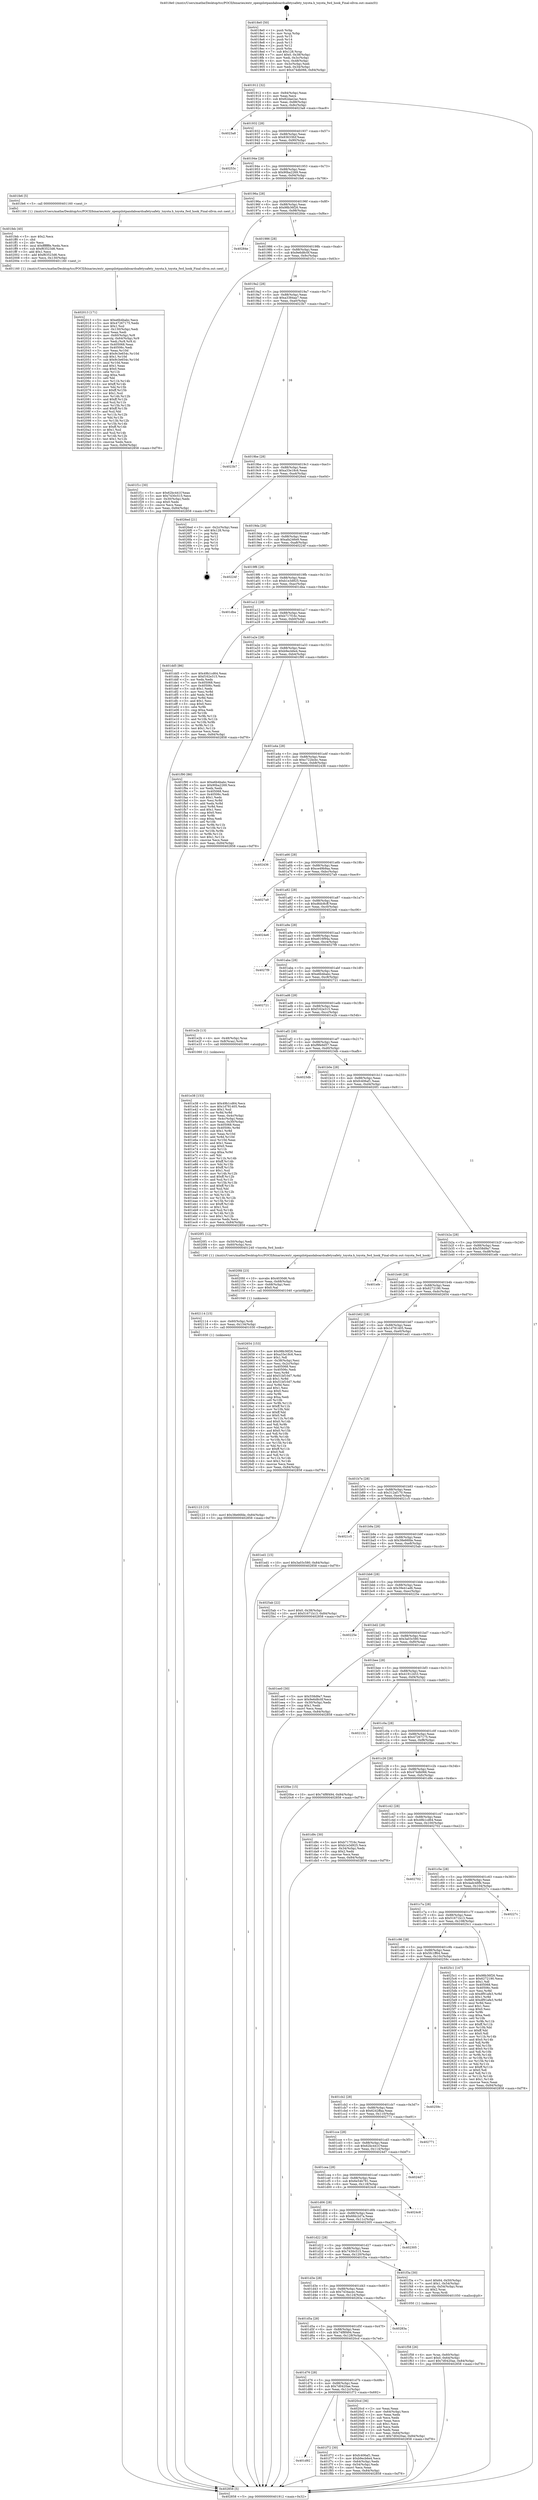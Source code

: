 digraph "0x4018e0" {
  label = "0x4018e0 (/mnt/c/Users/mathe/Desktop/tcc/POCII/binaries/extr_openpilotpandaboardsafetysafety_toyota.h_toyota_fwd_hook_Final-ollvm.out::main(0))"
  labelloc = "t"
  node[shape=record]

  Entry [label="",width=0.3,height=0.3,shape=circle,fillcolor=black,style=filled]
  "0x401912" [label="{
     0x401912 [32]\l
     | [instrs]\l
     &nbsp;&nbsp;0x401912 \<+6\>: mov -0x84(%rbp),%eax\l
     &nbsp;&nbsp;0x401918 \<+2\>: mov %eax,%ecx\l
     &nbsp;&nbsp;0x40191a \<+6\>: sub $0x82dae2ac,%ecx\l
     &nbsp;&nbsp;0x401920 \<+6\>: mov %eax,-0x88(%rbp)\l
     &nbsp;&nbsp;0x401926 \<+6\>: mov %ecx,-0x8c(%rbp)\l
     &nbsp;&nbsp;0x40192c \<+6\>: je 00000000004023a8 \<main+0xac8\>\l
  }"]
  "0x4023a8" [label="{
     0x4023a8\l
  }", style=dashed]
  "0x401932" [label="{
     0x401932 [28]\l
     | [instrs]\l
     &nbsp;&nbsp;0x401932 \<+5\>: jmp 0000000000401937 \<main+0x57\>\l
     &nbsp;&nbsp;0x401937 \<+6\>: mov -0x88(%rbp),%eax\l
     &nbsp;&nbsp;0x40193d \<+5\>: sub $0x83633fcf,%eax\l
     &nbsp;&nbsp;0x401942 \<+6\>: mov %eax,-0x90(%rbp)\l
     &nbsp;&nbsp;0x401948 \<+6\>: je 000000000040253c \<main+0xc5c\>\l
  }"]
  Exit [label="",width=0.3,height=0.3,shape=circle,fillcolor=black,style=filled,peripheries=2]
  "0x40253c" [label="{
     0x40253c\l
  }", style=dashed]
  "0x40194e" [label="{
     0x40194e [28]\l
     | [instrs]\l
     &nbsp;&nbsp;0x40194e \<+5\>: jmp 0000000000401953 \<main+0x73\>\l
     &nbsp;&nbsp;0x401953 \<+6\>: mov -0x88(%rbp),%eax\l
     &nbsp;&nbsp;0x401959 \<+5\>: sub $0x90ba2269,%eax\l
     &nbsp;&nbsp;0x40195e \<+6\>: mov %eax,-0x94(%rbp)\l
     &nbsp;&nbsp;0x401964 \<+6\>: je 0000000000401fe6 \<main+0x706\>\l
  }"]
  "0x402123" [label="{
     0x402123 [15]\l
     | [instrs]\l
     &nbsp;&nbsp;0x402123 \<+10\>: movl $0x38e66fde,-0x84(%rbp)\l
     &nbsp;&nbsp;0x40212d \<+5\>: jmp 0000000000402858 \<main+0xf78\>\l
  }"]
  "0x401fe6" [label="{
     0x401fe6 [5]\l
     | [instrs]\l
     &nbsp;&nbsp;0x401fe6 \<+5\>: call 0000000000401160 \<next_i\>\l
     | [calls]\l
     &nbsp;&nbsp;0x401160 \{1\} (/mnt/c/Users/mathe/Desktop/tcc/POCII/binaries/extr_openpilotpandaboardsafetysafety_toyota.h_toyota_fwd_hook_Final-ollvm.out::next_i)\l
  }"]
  "0x40196a" [label="{
     0x40196a [28]\l
     | [instrs]\l
     &nbsp;&nbsp;0x40196a \<+5\>: jmp 000000000040196f \<main+0x8f\>\l
     &nbsp;&nbsp;0x40196f \<+6\>: mov -0x88(%rbp),%eax\l
     &nbsp;&nbsp;0x401975 \<+5\>: sub $0x98b36f26,%eax\l
     &nbsp;&nbsp;0x40197a \<+6\>: mov %eax,-0x98(%rbp)\l
     &nbsp;&nbsp;0x401980 \<+6\>: je 000000000040284e \<main+0xf6e\>\l
  }"]
  "0x402114" [label="{
     0x402114 [15]\l
     | [instrs]\l
     &nbsp;&nbsp;0x402114 \<+4\>: mov -0x60(%rbp),%rdi\l
     &nbsp;&nbsp;0x402118 \<+6\>: mov %eax,-0x134(%rbp)\l
     &nbsp;&nbsp;0x40211e \<+5\>: call 0000000000401030 \<free@plt\>\l
     | [calls]\l
     &nbsp;&nbsp;0x401030 \{1\} (unknown)\l
  }"]
  "0x40284e" [label="{
     0x40284e\l
  }", style=dashed]
  "0x401986" [label="{
     0x401986 [28]\l
     | [instrs]\l
     &nbsp;&nbsp;0x401986 \<+5\>: jmp 000000000040198b \<main+0xab\>\l
     &nbsp;&nbsp;0x40198b \<+6\>: mov -0x88(%rbp),%eax\l
     &nbsp;&nbsp;0x401991 \<+5\>: sub $0x9e6d8c0f,%eax\l
     &nbsp;&nbsp;0x401996 \<+6\>: mov %eax,-0x9c(%rbp)\l
     &nbsp;&nbsp;0x40199c \<+6\>: je 0000000000401f1c \<main+0x63c\>\l
  }"]
  "0x4020fd" [label="{
     0x4020fd [23]\l
     | [instrs]\l
     &nbsp;&nbsp;0x4020fd \<+10\>: movabs $0x4030d6,%rdi\l
     &nbsp;&nbsp;0x402107 \<+3\>: mov %eax,-0x68(%rbp)\l
     &nbsp;&nbsp;0x40210a \<+3\>: mov -0x68(%rbp),%esi\l
     &nbsp;&nbsp;0x40210d \<+2\>: mov $0x0,%al\l
     &nbsp;&nbsp;0x40210f \<+5\>: call 0000000000401040 \<printf@plt\>\l
     | [calls]\l
     &nbsp;&nbsp;0x401040 \{1\} (unknown)\l
  }"]
  "0x401f1c" [label="{
     0x401f1c [30]\l
     | [instrs]\l
     &nbsp;&nbsp;0x401f1c \<+5\>: mov $0x62bc441f,%eax\l
     &nbsp;&nbsp;0x401f21 \<+5\>: mov $0x7430c515,%ecx\l
     &nbsp;&nbsp;0x401f26 \<+3\>: mov -0x30(%rbp),%edx\l
     &nbsp;&nbsp;0x401f29 \<+3\>: cmp $0x0,%edx\l
     &nbsp;&nbsp;0x401f2c \<+3\>: cmove %ecx,%eax\l
     &nbsp;&nbsp;0x401f2f \<+6\>: mov %eax,-0x84(%rbp)\l
     &nbsp;&nbsp;0x401f35 \<+5\>: jmp 0000000000402858 \<main+0xf78\>\l
  }"]
  "0x4019a2" [label="{
     0x4019a2 [28]\l
     | [instrs]\l
     &nbsp;&nbsp;0x4019a2 \<+5\>: jmp 00000000004019a7 \<main+0xc7\>\l
     &nbsp;&nbsp;0x4019a7 \<+6\>: mov -0x88(%rbp),%eax\l
     &nbsp;&nbsp;0x4019ad \<+5\>: sub $0xa3384aa7,%eax\l
     &nbsp;&nbsp;0x4019b2 \<+6\>: mov %eax,-0xa0(%rbp)\l
     &nbsp;&nbsp;0x4019b8 \<+6\>: je 00000000004023b7 \<main+0xad7\>\l
  }"]
  "0x402013" [label="{
     0x402013 [171]\l
     | [instrs]\l
     &nbsp;&nbsp;0x402013 \<+5\>: mov $0xe6b4babc,%ecx\l
     &nbsp;&nbsp;0x402018 \<+5\>: mov $0x47267175,%edx\l
     &nbsp;&nbsp;0x40201d \<+3\>: mov $0x1,%sil\l
     &nbsp;&nbsp;0x402020 \<+6\>: mov -0x130(%rbp),%edi\l
     &nbsp;&nbsp;0x402026 \<+3\>: imul %eax,%edi\l
     &nbsp;&nbsp;0x402029 \<+4\>: mov -0x60(%rbp),%r8\l
     &nbsp;&nbsp;0x40202d \<+4\>: movslq -0x64(%rbp),%r9\l
     &nbsp;&nbsp;0x402031 \<+4\>: mov %edi,(%r8,%r9,4)\l
     &nbsp;&nbsp;0x402035 \<+7\>: mov 0x405068,%eax\l
     &nbsp;&nbsp;0x40203c \<+7\>: mov 0x40506c,%edi\l
     &nbsp;&nbsp;0x402043 \<+3\>: mov %eax,%r10d\l
     &nbsp;&nbsp;0x402046 \<+7\>: add $0x9c3e654c,%r10d\l
     &nbsp;&nbsp;0x40204d \<+4\>: sub $0x1,%r10d\l
     &nbsp;&nbsp;0x402051 \<+7\>: sub $0x9c3e654c,%r10d\l
     &nbsp;&nbsp;0x402058 \<+4\>: imul %r10d,%eax\l
     &nbsp;&nbsp;0x40205c \<+3\>: and $0x1,%eax\l
     &nbsp;&nbsp;0x40205f \<+3\>: cmp $0x0,%eax\l
     &nbsp;&nbsp;0x402062 \<+4\>: sete %r11b\l
     &nbsp;&nbsp;0x402066 \<+3\>: cmp $0xa,%edi\l
     &nbsp;&nbsp;0x402069 \<+3\>: setl %bl\l
     &nbsp;&nbsp;0x40206c \<+3\>: mov %r11b,%r14b\l
     &nbsp;&nbsp;0x40206f \<+4\>: xor $0xff,%r14b\l
     &nbsp;&nbsp;0x402073 \<+3\>: mov %bl,%r15b\l
     &nbsp;&nbsp;0x402076 \<+4\>: xor $0xff,%r15b\l
     &nbsp;&nbsp;0x40207a \<+4\>: xor $0x1,%sil\l
     &nbsp;&nbsp;0x40207e \<+3\>: mov %r14b,%r12b\l
     &nbsp;&nbsp;0x402081 \<+4\>: and $0xff,%r12b\l
     &nbsp;&nbsp;0x402085 \<+3\>: and %sil,%r11b\l
     &nbsp;&nbsp;0x402088 \<+3\>: mov %r15b,%r13b\l
     &nbsp;&nbsp;0x40208b \<+4\>: and $0xff,%r13b\l
     &nbsp;&nbsp;0x40208f \<+3\>: and %sil,%bl\l
     &nbsp;&nbsp;0x402092 \<+3\>: or %r11b,%r12b\l
     &nbsp;&nbsp;0x402095 \<+3\>: or %bl,%r13b\l
     &nbsp;&nbsp;0x402098 \<+3\>: xor %r13b,%r12b\l
     &nbsp;&nbsp;0x40209b \<+3\>: or %r15b,%r14b\l
     &nbsp;&nbsp;0x40209e \<+4\>: xor $0xff,%r14b\l
     &nbsp;&nbsp;0x4020a2 \<+4\>: or $0x1,%sil\l
     &nbsp;&nbsp;0x4020a6 \<+3\>: and %sil,%r14b\l
     &nbsp;&nbsp;0x4020a9 \<+3\>: or %r14b,%r12b\l
     &nbsp;&nbsp;0x4020ac \<+4\>: test $0x1,%r12b\l
     &nbsp;&nbsp;0x4020b0 \<+3\>: cmovne %edx,%ecx\l
     &nbsp;&nbsp;0x4020b3 \<+6\>: mov %ecx,-0x84(%rbp)\l
     &nbsp;&nbsp;0x4020b9 \<+5\>: jmp 0000000000402858 \<main+0xf78\>\l
  }"]
  "0x4023b7" [label="{
     0x4023b7\l
  }", style=dashed]
  "0x4019be" [label="{
     0x4019be [28]\l
     | [instrs]\l
     &nbsp;&nbsp;0x4019be \<+5\>: jmp 00000000004019c3 \<main+0xe3\>\l
     &nbsp;&nbsp;0x4019c3 \<+6\>: mov -0x88(%rbp),%eax\l
     &nbsp;&nbsp;0x4019c9 \<+5\>: sub $0xa33e18c6,%eax\l
     &nbsp;&nbsp;0x4019ce \<+6\>: mov %eax,-0xa4(%rbp)\l
     &nbsp;&nbsp;0x4019d4 \<+6\>: je 00000000004026ed \<main+0xe0d\>\l
  }"]
  "0x401feb" [label="{
     0x401feb [40]\l
     | [instrs]\l
     &nbsp;&nbsp;0x401feb \<+5\>: mov $0x2,%ecx\l
     &nbsp;&nbsp;0x401ff0 \<+1\>: cltd\l
     &nbsp;&nbsp;0x401ff1 \<+2\>: idiv %ecx\l
     &nbsp;&nbsp;0x401ff3 \<+6\>: imul $0xfffffffe,%edx,%ecx\l
     &nbsp;&nbsp;0x401ff9 \<+6\>: sub $0xf63523d6,%ecx\l
     &nbsp;&nbsp;0x401fff \<+3\>: add $0x1,%ecx\l
     &nbsp;&nbsp;0x402002 \<+6\>: add $0xf63523d6,%ecx\l
     &nbsp;&nbsp;0x402008 \<+6\>: mov %ecx,-0x130(%rbp)\l
     &nbsp;&nbsp;0x40200e \<+5\>: call 0000000000401160 \<next_i\>\l
     | [calls]\l
     &nbsp;&nbsp;0x401160 \{1\} (/mnt/c/Users/mathe/Desktop/tcc/POCII/binaries/extr_openpilotpandaboardsafetysafety_toyota.h_toyota_fwd_hook_Final-ollvm.out::next_i)\l
  }"]
  "0x4026ed" [label="{
     0x4026ed [21]\l
     | [instrs]\l
     &nbsp;&nbsp;0x4026ed \<+3\>: mov -0x2c(%rbp),%eax\l
     &nbsp;&nbsp;0x4026f0 \<+7\>: add $0x128,%rsp\l
     &nbsp;&nbsp;0x4026f7 \<+1\>: pop %rbx\l
     &nbsp;&nbsp;0x4026f8 \<+2\>: pop %r12\l
     &nbsp;&nbsp;0x4026fa \<+2\>: pop %r13\l
     &nbsp;&nbsp;0x4026fc \<+2\>: pop %r14\l
     &nbsp;&nbsp;0x4026fe \<+2\>: pop %r15\l
     &nbsp;&nbsp;0x402700 \<+1\>: pop %rbp\l
     &nbsp;&nbsp;0x402701 \<+1\>: ret\l
  }"]
  "0x4019da" [label="{
     0x4019da [28]\l
     | [instrs]\l
     &nbsp;&nbsp;0x4019da \<+5\>: jmp 00000000004019df \<main+0xff\>\l
     &nbsp;&nbsp;0x4019df \<+6\>: mov -0x88(%rbp),%eax\l
     &nbsp;&nbsp;0x4019e5 \<+5\>: sub $0xafa246e9,%eax\l
     &nbsp;&nbsp;0x4019ea \<+6\>: mov %eax,-0xa8(%rbp)\l
     &nbsp;&nbsp;0x4019f0 \<+6\>: je 000000000040224f \<main+0x96f\>\l
  }"]
  "0x401d92" [label="{
     0x401d92\l
  }", style=dashed]
  "0x40224f" [label="{
     0x40224f\l
  }", style=dashed]
  "0x4019f6" [label="{
     0x4019f6 [28]\l
     | [instrs]\l
     &nbsp;&nbsp;0x4019f6 \<+5\>: jmp 00000000004019fb \<main+0x11b\>\l
     &nbsp;&nbsp;0x4019fb \<+6\>: mov -0x88(%rbp),%eax\l
     &nbsp;&nbsp;0x401a01 \<+5\>: sub $0xb1e3d925,%eax\l
     &nbsp;&nbsp;0x401a06 \<+6\>: mov %eax,-0xac(%rbp)\l
     &nbsp;&nbsp;0x401a0c \<+6\>: je 0000000000401dba \<main+0x4da\>\l
  }"]
  "0x401f72" [label="{
     0x401f72 [30]\l
     | [instrs]\l
     &nbsp;&nbsp;0x401f72 \<+5\>: mov $0xfc406af1,%eax\l
     &nbsp;&nbsp;0x401f77 \<+5\>: mov $0xb9ecb6e4,%ecx\l
     &nbsp;&nbsp;0x401f7c \<+3\>: mov -0x64(%rbp),%edx\l
     &nbsp;&nbsp;0x401f7f \<+3\>: cmp -0x54(%rbp),%edx\l
     &nbsp;&nbsp;0x401f82 \<+3\>: cmovl %ecx,%eax\l
     &nbsp;&nbsp;0x401f85 \<+6\>: mov %eax,-0x84(%rbp)\l
     &nbsp;&nbsp;0x401f8b \<+5\>: jmp 0000000000402858 \<main+0xf78\>\l
  }"]
  "0x401dba" [label="{
     0x401dba\l
  }", style=dashed]
  "0x401a12" [label="{
     0x401a12 [28]\l
     | [instrs]\l
     &nbsp;&nbsp;0x401a12 \<+5\>: jmp 0000000000401a17 \<main+0x137\>\l
     &nbsp;&nbsp;0x401a17 \<+6\>: mov -0x88(%rbp),%eax\l
     &nbsp;&nbsp;0x401a1d \<+5\>: sub $0xb717f16c,%eax\l
     &nbsp;&nbsp;0x401a22 \<+6\>: mov %eax,-0xb0(%rbp)\l
     &nbsp;&nbsp;0x401a28 \<+6\>: je 0000000000401dd5 \<main+0x4f5\>\l
  }"]
  "0x401d76" [label="{
     0x401d76 [28]\l
     | [instrs]\l
     &nbsp;&nbsp;0x401d76 \<+5\>: jmp 0000000000401d7b \<main+0x49b\>\l
     &nbsp;&nbsp;0x401d7b \<+6\>: mov -0x88(%rbp),%eax\l
     &nbsp;&nbsp;0x401d81 \<+5\>: sub $0x7d0420ae,%eax\l
     &nbsp;&nbsp;0x401d86 \<+6\>: mov %eax,-0x12c(%rbp)\l
     &nbsp;&nbsp;0x401d8c \<+6\>: je 0000000000401f72 \<main+0x692\>\l
  }"]
  "0x401dd5" [label="{
     0x401dd5 [86]\l
     | [instrs]\l
     &nbsp;&nbsp;0x401dd5 \<+5\>: mov $0x49b1cd64,%eax\l
     &nbsp;&nbsp;0x401dda \<+5\>: mov $0xf162e315,%ecx\l
     &nbsp;&nbsp;0x401ddf \<+2\>: xor %edx,%edx\l
     &nbsp;&nbsp;0x401de1 \<+7\>: mov 0x405068,%esi\l
     &nbsp;&nbsp;0x401de8 \<+7\>: mov 0x40506c,%edi\l
     &nbsp;&nbsp;0x401def \<+3\>: sub $0x1,%edx\l
     &nbsp;&nbsp;0x401df2 \<+3\>: mov %esi,%r8d\l
     &nbsp;&nbsp;0x401df5 \<+3\>: add %edx,%r8d\l
     &nbsp;&nbsp;0x401df8 \<+4\>: imul %r8d,%esi\l
     &nbsp;&nbsp;0x401dfc \<+3\>: and $0x1,%esi\l
     &nbsp;&nbsp;0x401dff \<+3\>: cmp $0x0,%esi\l
     &nbsp;&nbsp;0x401e02 \<+4\>: sete %r9b\l
     &nbsp;&nbsp;0x401e06 \<+3\>: cmp $0xa,%edi\l
     &nbsp;&nbsp;0x401e09 \<+4\>: setl %r10b\l
     &nbsp;&nbsp;0x401e0d \<+3\>: mov %r9b,%r11b\l
     &nbsp;&nbsp;0x401e10 \<+3\>: and %r10b,%r11b\l
     &nbsp;&nbsp;0x401e13 \<+3\>: xor %r10b,%r9b\l
     &nbsp;&nbsp;0x401e16 \<+3\>: or %r9b,%r11b\l
     &nbsp;&nbsp;0x401e19 \<+4\>: test $0x1,%r11b\l
     &nbsp;&nbsp;0x401e1d \<+3\>: cmovne %ecx,%eax\l
     &nbsp;&nbsp;0x401e20 \<+6\>: mov %eax,-0x84(%rbp)\l
     &nbsp;&nbsp;0x401e26 \<+5\>: jmp 0000000000402858 \<main+0xf78\>\l
  }"]
  "0x401a2e" [label="{
     0x401a2e [28]\l
     | [instrs]\l
     &nbsp;&nbsp;0x401a2e \<+5\>: jmp 0000000000401a33 \<main+0x153\>\l
     &nbsp;&nbsp;0x401a33 \<+6\>: mov -0x88(%rbp),%eax\l
     &nbsp;&nbsp;0x401a39 \<+5\>: sub $0xb9ecb6e4,%eax\l
     &nbsp;&nbsp;0x401a3e \<+6\>: mov %eax,-0xb4(%rbp)\l
     &nbsp;&nbsp;0x401a44 \<+6\>: je 0000000000401f90 \<main+0x6b0\>\l
  }"]
  "0x4020cd" [label="{
     0x4020cd [36]\l
     | [instrs]\l
     &nbsp;&nbsp;0x4020cd \<+2\>: xor %eax,%eax\l
     &nbsp;&nbsp;0x4020cf \<+3\>: mov -0x64(%rbp),%ecx\l
     &nbsp;&nbsp;0x4020d2 \<+2\>: mov %eax,%edx\l
     &nbsp;&nbsp;0x4020d4 \<+2\>: sub %ecx,%edx\l
     &nbsp;&nbsp;0x4020d6 \<+2\>: mov %eax,%ecx\l
     &nbsp;&nbsp;0x4020d8 \<+3\>: sub $0x1,%ecx\l
     &nbsp;&nbsp;0x4020db \<+2\>: add %ecx,%edx\l
     &nbsp;&nbsp;0x4020dd \<+2\>: sub %edx,%eax\l
     &nbsp;&nbsp;0x4020df \<+3\>: mov %eax,-0x64(%rbp)\l
     &nbsp;&nbsp;0x4020e2 \<+10\>: movl $0x7d0420ae,-0x84(%rbp)\l
     &nbsp;&nbsp;0x4020ec \<+5\>: jmp 0000000000402858 \<main+0xf78\>\l
  }"]
  "0x401f90" [label="{
     0x401f90 [86]\l
     | [instrs]\l
     &nbsp;&nbsp;0x401f90 \<+5\>: mov $0xe6b4babc,%eax\l
     &nbsp;&nbsp;0x401f95 \<+5\>: mov $0x90ba2269,%ecx\l
     &nbsp;&nbsp;0x401f9a \<+2\>: xor %edx,%edx\l
     &nbsp;&nbsp;0x401f9c \<+7\>: mov 0x405068,%esi\l
     &nbsp;&nbsp;0x401fa3 \<+7\>: mov 0x40506c,%edi\l
     &nbsp;&nbsp;0x401faa \<+3\>: sub $0x1,%edx\l
     &nbsp;&nbsp;0x401fad \<+3\>: mov %esi,%r8d\l
     &nbsp;&nbsp;0x401fb0 \<+3\>: add %edx,%r8d\l
     &nbsp;&nbsp;0x401fb3 \<+4\>: imul %r8d,%esi\l
     &nbsp;&nbsp;0x401fb7 \<+3\>: and $0x1,%esi\l
     &nbsp;&nbsp;0x401fba \<+3\>: cmp $0x0,%esi\l
     &nbsp;&nbsp;0x401fbd \<+4\>: sete %r9b\l
     &nbsp;&nbsp;0x401fc1 \<+3\>: cmp $0xa,%edi\l
     &nbsp;&nbsp;0x401fc4 \<+4\>: setl %r10b\l
     &nbsp;&nbsp;0x401fc8 \<+3\>: mov %r9b,%r11b\l
     &nbsp;&nbsp;0x401fcb \<+3\>: and %r10b,%r11b\l
     &nbsp;&nbsp;0x401fce \<+3\>: xor %r10b,%r9b\l
     &nbsp;&nbsp;0x401fd1 \<+3\>: or %r9b,%r11b\l
     &nbsp;&nbsp;0x401fd4 \<+4\>: test $0x1,%r11b\l
     &nbsp;&nbsp;0x401fd8 \<+3\>: cmovne %ecx,%eax\l
     &nbsp;&nbsp;0x401fdb \<+6\>: mov %eax,-0x84(%rbp)\l
     &nbsp;&nbsp;0x401fe1 \<+5\>: jmp 0000000000402858 \<main+0xf78\>\l
  }"]
  "0x401a4a" [label="{
     0x401a4a [28]\l
     | [instrs]\l
     &nbsp;&nbsp;0x401a4a \<+5\>: jmp 0000000000401a4f \<main+0x16f\>\l
     &nbsp;&nbsp;0x401a4f \<+6\>: mov -0x88(%rbp),%eax\l
     &nbsp;&nbsp;0x401a55 \<+5\>: sub $0xc722bcbc,%eax\l
     &nbsp;&nbsp;0x401a5a \<+6\>: mov %eax,-0xb8(%rbp)\l
     &nbsp;&nbsp;0x401a60 \<+6\>: je 0000000000402436 \<main+0xb56\>\l
  }"]
  "0x401d5a" [label="{
     0x401d5a [28]\l
     | [instrs]\l
     &nbsp;&nbsp;0x401d5a \<+5\>: jmp 0000000000401d5f \<main+0x47f\>\l
     &nbsp;&nbsp;0x401d5f \<+6\>: mov -0x88(%rbp),%eax\l
     &nbsp;&nbsp;0x401d65 \<+5\>: sub $0x74f8f494,%eax\l
     &nbsp;&nbsp;0x401d6a \<+6\>: mov %eax,-0x128(%rbp)\l
     &nbsp;&nbsp;0x401d70 \<+6\>: je 00000000004020cd \<main+0x7ed\>\l
  }"]
  "0x402436" [label="{
     0x402436\l
  }", style=dashed]
  "0x401a66" [label="{
     0x401a66 [28]\l
     | [instrs]\l
     &nbsp;&nbsp;0x401a66 \<+5\>: jmp 0000000000401a6b \<main+0x18b\>\l
     &nbsp;&nbsp;0x401a6b \<+6\>: mov -0x88(%rbp),%eax\l
     &nbsp;&nbsp;0x401a71 \<+5\>: sub $0xce49b9aa,%eax\l
     &nbsp;&nbsp;0x401a76 \<+6\>: mov %eax,-0xbc(%rbp)\l
     &nbsp;&nbsp;0x401a7c \<+6\>: je 00000000004027a9 \<main+0xec9\>\l
  }"]
  "0x40283a" [label="{
     0x40283a\l
  }", style=dashed]
  "0x4027a9" [label="{
     0x4027a9\l
  }", style=dashed]
  "0x401a82" [label="{
     0x401a82 [28]\l
     | [instrs]\l
     &nbsp;&nbsp;0x401a82 \<+5\>: jmp 0000000000401a87 \<main+0x1a7\>\l
     &nbsp;&nbsp;0x401a87 \<+6\>: mov -0x88(%rbp),%eax\l
     &nbsp;&nbsp;0x401a8d \<+5\>: sub $0xd6dc8cff,%eax\l
     &nbsp;&nbsp;0x401a92 \<+6\>: mov %eax,-0xc0(%rbp)\l
     &nbsp;&nbsp;0x401a98 \<+6\>: je 00000000004024e6 \<main+0xc06\>\l
  }"]
  "0x401f58" [label="{
     0x401f58 [26]\l
     | [instrs]\l
     &nbsp;&nbsp;0x401f58 \<+4\>: mov %rax,-0x60(%rbp)\l
     &nbsp;&nbsp;0x401f5c \<+7\>: movl $0x0,-0x64(%rbp)\l
     &nbsp;&nbsp;0x401f63 \<+10\>: movl $0x7d0420ae,-0x84(%rbp)\l
     &nbsp;&nbsp;0x401f6d \<+5\>: jmp 0000000000402858 \<main+0xf78\>\l
  }"]
  "0x4024e6" [label="{
     0x4024e6\l
  }", style=dashed]
  "0x401a9e" [label="{
     0x401a9e [28]\l
     | [instrs]\l
     &nbsp;&nbsp;0x401a9e \<+5\>: jmp 0000000000401aa3 \<main+0x1c3\>\l
     &nbsp;&nbsp;0x401aa3 \<+6\>: mov -0x88(%rbp),%eax\l
     &nbsp;&nbsp;0x401aa9 \<+5\>: sub $0xe016f94a,%eax\l
     &nbsp;&nbsp;0x401aae \<+6\>: mov %eax,-0xc4(%rbp)\l
     &nbsp;&nbsp;0x401ab4 \<+6\>: je 00000000004027f9 \<main+0xf19\>\l
  }"]
  "0x401d3e" [label="{
     0x401d3e [28]\l
     | [instrs]\l
     &nbsp;&nbsp;0x401d3e \<+5\>: jmp 0000000000401d43 \<main+0x463\>\l
     &nbsp;&nbsp;0x401d43 \<+6\>: mov -0x88(%rbp),%eax\l
     &nbsp;&nbsp;0x401d49 \<+5\>: sub $0x7434acec,%eax\l
     &nbsp;&nbsp;0x401d4e \<+6\>: mov %eax,-0x124(%rbp)\l
     &nbsp;&nbsp;0x401d54 \<+6\>: je 000000000040283a \<main+0xf5a\>\l
  }"]
  "0x4027f9" [label="{
     0x4027f9\l
  }", style=dashed]
  "0x401aba" [label="{
     0x401aba [28]\l
     | [instrs]\l
     &nbsp;&nbsp;0x401aba \<+5\>: jmp 0000000000401abf \<main+0x1df\>\l
     &nbsp;&nbsp;0x401abf \<+6\>: mov -0x88(%rbp),%eax\l
     &nbsp;&nbsp;0x401ac5 \<+5\>: sub $0xe6b4babc,%eax\l
     &nbsp;&nbsp;0x401aca \<+6\>: mov %eax,-0xc8(%rbp)\l
     &nbsp;&nbsp;0x401ad0 \<+6\>: je 0000000000402721 \<main+0xe41\>\l
  }"]
  "0x401f3a" [label="{
     0x401f3a [30]\l
     | [instrs]\l
     &nbsp;&nbsp;0x401f3a \<+7\>: movl $0x64,-0x50(%rbp)\l
     &nbsp;&nbsp;0x401f41 \<+7\>: movl $0x1,-0x54(%rbp)\l
     &nbsp;&nbsp;0x401f48 \<+4\>: movslq -0x54(%rbp),%rax\l
     &nbsp;&nbsp;0x401f4c \<+4\>: shl $0x2,%rax\l
     &nbsp;&nbsp;0x401f50 \<+3\>: mov %rax,%rdi\l
     &nbsp;&nbsp;0x401f53 \<+5\>: call 0000000000401050 \<malloc@plt\>\l
     | [calls]\l
     &nbsp;&nbsp;0x401050 \{1\} (unknown)\l
  }"]
  "0x402721" [label="{
     0x402721\l
  }", style=dashed]
  "0x401ad6" [label="{
     0x401ad6 [28]\l
     | [instrs]\l
     &nbsp;&nbsp;0x401ad6 \<+5\>: jmp 0000000000401adb \<main+0x1fb\>\l
     &nbsp;&nbsp;0x401adb \<+6\>: mov -0x88(%rbp),%eax\l
     &nbsp;&nbsp;0x401ae1 \<+5\>: sub $0xf162e315,%eax\l
     &nbsp;&nbsp;0x401ae6 \<+6\>: mov %eax,-0xcc(%rbp)\l
     &nbsp;&nbsp;0x401aec \<+6\>: je 0000000000401e2b \<main+0x54b\>\l
  }"]
  "0x401d22" [label="{
     0x401d22 [28]\l
     | [instrs]\l
     &nbsp;&nbsp;0x401d22 \<+5\>: jmp 0000000000401d27 \<main+0x447\>\l
     &nbsp;&nbsp;0x401d27 \<+6\>: mov -0x88(%rbp),%eax\l
     &nbsp;&nbsp;0x401d2d \<+5\>: sub $0x7430c515,%eax\l
     &nbsp;&nbsp;0x401d32 \<+6\>: mov %eax,-0x120(%rbp)\l
     &nbsp;&nbsp;0x401d38 \<+6\>: je 0000000000401f3a \<main+0x65a\>\l
  }"]
  "0x401e2b" [label="{
     0x401e2b [13]\l
     | [instrs]\l
     &nbsp;&nbsp;0x401e2b \<+4\>: mov -0x48(%rbp),%rax\l
     &nbsp;&nbsp;0x401e2f \<+4\>: mov 0x8(%rax),%rdi\l
     &nbsp;&nbsp;0x401e33 \<+5\>: call 0000000000401060 \<atoi@plt\>\l
     | [calls]\l
     &nbsp;&nbsp;0x401060 \{1\} (unknown)\l
  }"]
  "0x401af2" [label="{
     0x401af2 [28]\l
     | [instrs]\l
     &nbsp;&nbsp;0x401af2 \<+5\>: jmp 0000000000401af7 \<main+0x217\>\l
     &nbsp;&nbsp;0x401af7 \<+6\>: mov -0x88(%rbp),%eax\l
     &nbsp;&nbsp;0x401afd \<+5\>: sub $0xf9fe9d57,%eax\l
     &nbsp;&nbsp;0x401b02 \<+6\>: mov %eax,-0xd0(%rbp)\l
     &nbsp;&nbsp;0x401b08 \<+6\>: je 00000000004023db \<main+0xafb\>\l
  }"]
  "0x402305" [label="{
     0x402305\l
  }", style=dashed]
  "0x4023db" [label="{
     0x4023db\l
  }", style=dashed]
  "0x401b0e" [label="{
     0x401b0e [28]\l
     | [instrs]\l
     &nbsp;&nbsp;0x401b0e \<+5\>: jmp 0000000000401b13 \<main+0x233\>\l
     &nbsp;&nbsp;0x401b13 \<+6\>: mov -0x88(%rbp),%eax\l
     &nbsp;&nbsp;0x401b19 \<+5\>: sub $0xfc406af1,%eax\l
     &nbsp;&nbsp;0x401b1e \<+6\>: mov %eax,-0xd4(%rbp)\l
     &nbsp;&nbsp;0x401b24 \<+6\>: je 00000000004020f1 \<main+0x811\>\l
  }"]
  "0x401d06" [label="{
     0x401d06 [28]\l
     | [instrs]\l
     &nbsp;&nbsp;0x401d06 \<+5\>: jmp 0000000000401d0b \<main+0x42b\>\l
     &nbsp;&nbsp;0x401d0b \<+6\>: mov -0x88(%rbp),%eax\l
     &nbsp;&nbsp;0x401d11 \<+5\>: sub $0x6fdc2d7a,%eax\l
     &nbsp;&nbsp;0x401d16 \<+6\>: mov %eax,-0x11c(%rbp)\l
     &nbsp;&nbsp;0x401d1c \<+6\>: je 0000000000402305 \<main+0xa25\>\l
  }"]
  "0x4020f1" [label="{
     0x4020f1 [12]\l
     | [instrs]\l
     &nbsp;&nbsp;0x4020f1 \<+3\>: mov -0x50(%rbp),%edi\l
     &nbsp;&nbsp;0x4020f4 \<+4\>: mov -0x60(%rbp),%rsi\l
     &nbsp;&nbsp;0x4020f8 \<+5\>: call 0000000000401240 \<toyota_fwd_hook\>\l
     | [calls]\l
     &nbsp;&nbsp;0x401240 \{1\} (/mnt/c/Users/mathe/Desktop/tcc/POCII/binaries/extr_openpilotpandaboardsafetysafety_toyota.h_toyota_fwd_hook_Final-ollvm.out::toyota_fwd_hook)\l
  }"]
  "0x401b2a" [label="{
     0x401b2a [28]\l
     | [instrs]\l
     &nbsp;&nbsp;0x401b2a \<+5\>: jmp 0000000000401b2f \<main+0x24f\>\l
     &nbsp;&nbsp;0x401b2f \<+6\>: mov -0x88(%rbp),%eax\l
     &nbsp;&nbsp;0x401b35 \<+5\>: sub $0x558d9a7,%eax\l
     &nbsp;&nbsp;0x401b3a \<+6\>: mov %eax,-0xd8(%rbp)\l
     &nbsp;&nbsp;0x401b40 \<+6\>: je 0000000000401efe \<main+0x61e\>\l
  }"]
  "0x4024c8" [label="{
     0x4024c8\l
  }", style=dashed]
  "0x401efe" [label="{
     0x401efe\l
  }", style=dashed]
  "0x401b46" [label="{
     0x401b46 [28]\l
     | [instrs]\l
     &nbsp;&nbsp;0x401b46 \<+5\>: jmp 0000000000401b4b \<main+0x26b\>\l
     &nbsp;&nbsp;0x401b4b \<+6\>: mov -0x88(%rbp),%eax\l
     &nbsp;&nbsp;0x401b51 \<+5\>: sub $0x6272190,%eax\l
     &nbsp;&nbsp;0x401b56 \<+6\>: mov %eax,-0xdc(%rbp)\l
     &nbsp;&nbsp;0x401b5c \<+6\>: je 0000000000402654 \<main+0xd74\>\l
  }"]
  "0x401cea" [label="{
     0x401cea [28]\l
     | [instrs]\l
     &nbsp;&nbsp;0x401cea \<+5\>: jmp 0000000000401cef \<main+0x40f\>\l
     &nbsp;&nbsp;0x401cef \<+6\>: mov -0x88(%rbp),%eax\l
     &nbsp;&nbsp;0x401cf5 \<+5\>: sub $0x6e54b781,%eax\l
     &nbsp;&nbsp;0x401cfa \<+6\>: mov %eax,-0x118(%rbp)\l
     &nbsp;&nbsp;0x401d00 \<+6\>: je 00000000004024c8 \<main+0xbe8\>\l
  }"]
  "0x402654" [label="{
     0x402654 [153]\l
     | [instrs]\l
     &nbsp;&nbsp;0x402654 \<+5\>: mov $0x98b36f26,%eax\l
     &nbsp;&nbsp;0x402659 \<+5\>: mov $0xa33e18c6,%ecx\l
     &nbsp;&nbsp;0x40265e \<+2\>: mov $0x1,%dl\l
     &nbsp;&nbsp;0x402660 \<+3\>: mov -0x38(%rbp),%esi\l
     &nbsp;&nbsp;0x402663 \<+3\>: mov %esi,-0x2c(%rbp)\l
     &nbsp;&nbsp;0x402666 \<+7\>: mov 0x405068,%esi\l
     &nbsp;&nbsp;0x40266d \<+7\>: mov 0x40506c,%edi\l
     &nbsp;&nbsp;0x402674 \<+3\>: mov %esi,%r8d\l
     &nbsp;&nbsp;0x402677 \<+7\>: add $0x51bf10d7,%r8d\l
     &nbsp;&nbsp;0x40267e \<+4\>: sub $0x1,%r8d\l
     &nbsp;&nbsp;0x402682 \<+7\>: sub $0x51bf10d7,%r8d\l
     &nbsp;&nbsp;0x402689 \<+4\>: imul %r8d,%esi\l
     &nbsp;&nbsp;0x40268d \<+3\>: and $0x1,%esi\l
     &nbsp;&nbsp;0x402690 \<+3\>: cmp $0x0,%esi\l
     &nbsp;&nbsp;0x402693 \<+4\>: sete %r9b\l
     &nbsp;&nbsp;0x402697 \<+3\>: cmp $0xa,%edi\l
     &nbsp;&nbsp;0x40269a \<+4\>: setl %r10b\l
     &nbsp;&nbsp;0x40269e \<+3\>: mov %r9b,%r11b\l
     &nbsp;&nbsp;0x4026a1 \<+4\>: xor $0xff,%r11b\l
     &nbsp;&nbsp;0x4026a5 \<+3\>: mov %r10b,%bl\l
     &nbsp;&nbsp;0x4026a8 \<+3\>: xor $0xff,%bl\l
     &nbsp;&nbsp;0x4026ab \<+3\>: xor $0x0,%dl\l
     &nbsp;&nbsp;0x4026ae \<+3\>: mov %r11b,%r14b\l
     &nbsp;&nbsp;0x4026b1 \<+4\>: and $0x0,%r14b\l
     &nbsp;&nbsp;0x4026b5 \<+3\>: and %dl,%r9b\l
     &nbsp;&nbsp;0x4026b8 \<+3\>: mov %bl,%r15b\l
     &nbsp;&nbsp;0x4026bb \<+4\>: and $0x0,%r15b\l
     &nbsp;&nbsp;0x4026bf \<+3\>: and %dl,%r10b\l
     &nbsp;&nbsp;0x4026c2 \<+3\>: or %r9b,%r14b\l
     &nbsp;&nbsp;0x4026c5 \<+3\>: or %r10b,%r15b\l
     &nbsp;&nbsp;0x4026c8 \<+3\>: xor %r15b,%r14b\l
     &nbsp;&nbsp;0x4026cb \<+3\>: or %bl,%r11b\l
     &nbsp;&nbsp;0x4026ce \<+4\>: xor $0xff,%r11b\l
     &nbsp;&nbsp;0x4026d2 \<+3\>: or $0x0,%dl\l
     &nbsp;&nbsp;0x4026d5 \<+3\>: and %dl,%r11b\l
     &nbsp;&nbsp;0x4026d8 \<+3\>: or %r11b,%r14b\l
     &nbsp;&nbsp;0x4026db \<+4\>: test $0x1,%r14b\l
     &nbsp;&nbsp;0x4026df \<+3\>: cmovne %ecx,%eax\l
     &nbsp;&nbsp;0x4026e2 \<+6\>: mov %eax,-0x84(%rbp)\l
     &nbsp;&nbsp;0x4026e8 \<+5\>: jmp 0000000000402858 \<main+0xf78\>\l
  }"]
  "0x401b62" [label="{
     0x401b62 [28]\l
     | [instrs]\l
     &nbsp;&nbsp;0x401b62 \<+5\>: jmp 0000000000401b67 \<main+0x287\>\l
     &nbsp;&nbsp;0x401b67 \<+6\>: mov -0x88(%rbp),%eax\l
     &nbsp;&nbsp;0x401b6d \<+5\>: sub $0x1d781405,%eax\l
     &nbsp;&nbsp;0x401b72 \<+6\>: mov %eax,-0xe0(%rbp)\l
     &nbsp;&nbsp;0x401b78 \<+6\>: je 0000000000401ed1 \<main+0x5f1\>\l
  }"]
  "0x4024d7" [label="{
     0x4024d7\l
  }", style=dashed]
  "0x401ed1" [label="{
     0x401ed1 [15]\l
     | [instrs]\l
     &nbsp;&nbsp;0x401ed1 \<+10\>: movl $0x3a03c580,-0x84(%rbp)\l
     &nbsp;&nbsp;0x401edb \<+5\>: jmp 0000000000402858 \<main+0xf78\>\l
  }"]
  "0x401b7e" [label="{
     0x401b7e [28]\l
     | [instrs]\l
     &nbsp;&nbsp;0x401b7e \<+5\>: jmp 0000000000401b83 \<main+0x2a3\>\l
     &nbsp;&nbsp;0x401b83 \<+6\>: mov -0x88(%rbp),%eax\l
     &nbsp;&nbsp;0x401b89 \<+5\>: sub $0x312af170,%eax\l
     &nbsp;&nbsp;0x401b8e \<+6\>: mov %eax,-0xe4(%rbp)\l
     &nbsp;&nbsp;0x401b94 \<+6\>: je 00000000004021c5 \<main+0x8e5\>\l
  }"]
  "0x401cce" [label="{
     0x401cce [28]\l
     | [instrs]\l
     &nbsp;&nbsp;0x401cce \<+5\>: jmp 0000000000401cd3 \<main+0x3f3\>\l
     &nbsp;&nbsp;0x401cd3 \<+6\>: mov -0x88(%rbp),%eax\l
     &nbsp;&nbsp;0x401cd9 \<+5\>: sub $0x62bc441f,%eax\l
     &nbsp;&nbsp;0x401cde \<+6\>: mov %eax,-0x114(%rbp)\l
     &nbsp;&nbsp;0x401ce4 \<+6\>: je 00000000004024d7 \<main+0xbf7\>\l
  }"]
  "0x4021c5" [label="{
     0x4021c5\l
  }", style=dashed]
  "0x401b9a" [label="{
     0x401b9a [28]\l
     | [instrs]\l
     &nbsp;&nbsp;0x401b9a \<+5\>: jmp 0000000000401b9f \<main+0x2bf\>\l
     &nbsp;&nbsp;0x401b9f \<+6\>: mov -0x88(%rbp),%eax\l
     &nbsp;&nbsp;0x401ba5 \<+5\>: sub $0x38e66fde,%eax\l
     &nbsp;&nbsp;0x401baa \<+6\>: mov %eax,-0xe8(%rbp)\l
     &nbsp;&nbsp;0x401bb0 \<+6\>: je 00000000004025ab \<main+0xccb\>\l
  }"]
  "0x402771" [label="{
     0x402771\l
  }", style=dashed]
  "0x4025ab" [label="{
     0x4025ab [22]\l
     | [instrs]\l
     &nbsp;&nbsp;0x4025ab \<+7\>: movl $0x0,-0x38(%rbp)\l
     &nbsp;&nbsp;0x4025b2 \<+10\>: movl $0x51671b13,-0x84(%rbp)\l
     &nbsp;&nbsp;0x4025bc \<+5\>: jmp 0000000000402858 \<main+0xf78\>\l
  }"]
  "0x401bb6" [label="{
     0x401bb6 [28]\l
     | [instrs]\l
     &nbsp;&nbsp;0x401bb6 \<+5\>: jmp 0000000000401bbb \<main+0x2db\>\l
     &nbsp;&nbsp;0x401bbb \<+6\>: mov -0x88(%rbp),%eax\l
     &nbsp;&nbsp;0x401bc1 \<+5\>: sub $0x39e41ad6,%eax\l
     &nbsp;&nbsp;0x401bc6 \<+6\>: mov %eax,-0xec(%rbp)\l
     &nbsp;&nbsp;0x401bcc \<+6\>: je 000000000040225e \<main+0x97e\>\l
  }"]
  "0x401cb2" [label="{
     0x401cb2 [28]\l
     | [instrs]\l
     &nbsp;&nbsp;0x401cb2 \<+5\>: jmp 0000000000401cb7 \<main+0x3d7\>\l
     &nbsp;&nbsp;0x401cb7 \<+6\>: mov -0x88(%rbp),%eax\l
     &nbsp;&nbsp;0x401cbd \<+5\>: sub $0x6242ffaa,%eax\l
     &nbsp;&nbsp;0x401cc2 \<+6\>: mov %eax,-0x110(%rbp)\l
     &nbsp;&nbsp;0x401cc8 \<+6\>: je 0000000000402771 \<main+0xe91\>\l
  }"]
  "0x40225e" [label="{
     0x40225e\l
  }", style=dashed]
  "0x401bd2" [label="{
     0x401bd2 [28]\l
     | [instrs]\l
     &nbsp;&nbsp;0x401bd2 \<+5\>: jmp 0000000000401bd7 \<main+0x2f7\>\l
     &nbsp;&nbsp;0x401bd7 \<+6\>: mov -0x88(%rbp),%eax\l
     &nbsp;&nbsp;0x401bdd \<+5\>: sub $0x3a03c580,%eax\l
     &nbsp;&nbsp;0x401be2 \<+6\>: mov %eax,-0xf0(%rbp)\l
     &nbsp;&nbsp;0x401be8 \<+6\>: je 0000000000401ee0 \<main+0x600\>\l
  }"]
  "0x40259c" [label="{
     0x40259c\l
  }", style=dashed]
  "0x401ee0" [label="{
     0x401ee0 [30]\l
     | [instrs]\l
     &nbsp;&nbsp;0x401ee0 \<+5\>: mov $0x558d9a7,%eax\l
     &nbsp;&nbsp;0x401ee5 \<+5\>: mov $0x9e6d8c0f,%ecx\l
     &nbsp;&nbsp;0x401eea \<+3\>: mov -0x30(%rbp),%edx\l
     &nbsp;&nbsp;0x401eed \<+3\>: cmp $0x1,%edx\l
     &nbsp;&nbsp;0x401ef0 \<+3\>: cmovl %ecx,%eax\l
     &nbsp;&nbsp;0x401ef3 \<+6\>: mov %eax,-0x84(%rbp)\l
     &nbsp;&nbsp;0x401ef9 \<+5\>: jmp 0000000000402858 \<main+0xf78\>\l
  }"]
  "0x401bee" [label="{
     0x401bee [28]\l
     | [instrs]\l
     &nbsp;&nbsp;0x401bee \<+5\>: jmp 0000000000401bf3 \<main+0x313\>\l
     &nbsp;&nbsp;0x401bf3 \<+6\>: mov -0x88(%rbp),%eax\l
     &nbsp;&nbsp;0x401bf9 \<+5\>: sub $0x41912453,%eax\l
     &nbsp;&nbsp;0x401bfe \<+6\>: mov %eax,-0xf4(%rbp)\l
     &nbsp;&nbsp;0x401c04 \<+6\>: je 0000000000402132 \<main+0x852\>\l
  }"]
  "0x401c96" [label="{
     0x401c96 [28]\l
     | [instrs]\l
     &nbsp;&nbsp;0x401c96 \<+5\>: jmp 0000000000401c9b \<main+0x3bb\>\l
     &nbsp;&nbsp;0x401c9b \<+6\>: mov -0x88(%rbp),%eax\l
     &nbsp;&nbsp;0x401ca1 \<+5\>: sub $0x5fc1ff64,%eax\l
     &nbsp;&nbsp;0x401ca6 \<+6\>: mov %eax,-0x10c(%rbp)\l
     &nbsp;&nbsp;0x401cac \<+6\>: je 000000000040259c \<main+0xcbc\>\l
  }"]
  "0x402132" [label="{
     0x402132\l
  }", style=dashed]
  "0x401c0a" [label="{
     0x401c0a [28]\l
     | [instrs]\l
     &nbsp;&nbsp;0x401c0a \<+5\>: jmp 0000000000401c0f \<main+0x32f\>\l
     &nbsp;&nbsp;0x401c0f \<+6\>: mov -0x88(%rbp),%eax\l
     &nbsp;&nbsp;0x401c15 \<+5\>: sub $0x47267175,%eax\l
     &nbsp;&nbsp;0x401c1a \<+6\>: mov %eax,-0xf8(%rbp)\l
     &nbsp;&nbsp;0x401c20 \<+6\>: je 00000000004020be \<main+0x7de\>\l
  }"]
  "0x4025c1" [label="{
     0x4025c1 [147]\l
     | [instrs]\l
     &nbsp;&nbsp;0x4025c1 \<+5\>: mov $0x98b36f26,%eax\l
     &nbsp;&nbsp;0x4025c6 \<+5\>: mov $0x6272190,%ecx\l
     &nbsp;&nbsp;0x4025cb \<+2\>: mov $0x1,%dl\l
     &nbsp;&nbsp;0x4025cd \<+7\>: mov 0x405068,%esi\l
     &nbsp;&nbsp;0x4025d4 \<+7\>: mov 0x40506c,%edi\l
     &nbsp;&nbsp;0x4025db \<+3\>: mov %esi,%r8d\l
     &nbsp;&nbsp;0x4025de \<+7\>: sub $0xdf91afe3,%r8d\l
     &nbsp;&nbsp;0x4025e5 \<+4\>: sub $0x1,%r8d\l
     &nbsp;&nbsp;0x4025e9 \<+7\>: add $0xdf91afe3,%r8d\l
     &nbsp;&nbsp;0x4025f0 \<+4\>: imul %r8d,%esi\l
     &nbsp;&nbsp;0x4025f4 \<+3\>: and $0x1,%esi\l
     &nbsp;&nbsp;0x4025f7 \<+3\>: cmp $0x0,%esi\l
     &nbsp;&nbsp;0x4025fa \<+4\>: sete %r9b\l
     &nbsp;&nbsp;0x4025fe \<+3\>: cmp $0xa,%edi\l
     &nbsp;&nbsp;0x402601 \<+4\>: setl %r10b\l
     &nbsp;&nbsp;0x402605 \<+3\>: mov %r9b,%r11b\l
     &nbsp;&nbsp;0x402608 \<+4\>: xor $0xff,%r11b\l
     &nbsp;&nbsp;0x40260c \<+3\>: mov %r10b,%bl\l
     &nbsp;&nbsp;0x40260f \<+3\>: xor $0xff,%bl\l
     &nbsp;&nbsp;0x402612 \<+3\>: xor $0x0,%dl\l
     &nbsp;&nbsp;0x402615 \<+3\>: mov %r11b,%r14b\l
     &nbsp;&nbsp;0x402618 \<+4\>: and $0x0,%r14b\l
     &nbsp;&nbsp;0x40261c \<+3\>: and %dl,%r9b\l
     &nbsp;&nbsp;0x40261f \<+3\>: mov %bl,%r15b\l
     &nbsp;&nbsp;0x402622 \<+4\>: and $0x0,%r15b\l
     &nbsp;&nbsp;0x402626 \<+3\>: and %dl,%r10b\l
     &nbsp;&nbsp;0x402629 \<+3\>: or %r9b,%r14b\l
     &nbsp;&nbsp;0x40262c \<+3\>: or %r10b,%r15b\l
     &nbsp;&nbsp;0x40262f \<+3\>: xor %r15b,%r14b\l
     &nbsp;&nbsp;0x402632 \<+3\>: or %bl,%r11b\l
     &nbsp;&nbsp;0x402635 \<+4\>: xor $0xff,%r11b\l
     &nbsp;&nbsp;0x402639 \<+3\>: or $0x0,%dl\l
     &nbsp;&nbsp;0x40263c \<+3\>: and %dl,%r11b\l
     &nbsp;&nbsp;0x40263f \<+3\>: or %r11b,%r14b\l
     &nbsp;&nbsp;0x402642 \<+4\>: test $0x1,%r14b\l
     &nbsp;&nbsp;0x402646 \<+3\>: cmovne %ecx,%eax\l
     &nbsp;&nbsp;0x402649 \<+6\>: mov %eax,-0x84(%rbp)\l
     &nbsp;&nbsp;0x40264f \<+5\>: jmp 0000000000402858 \<main+0xf78\>\l
  }"]
  "0x4020be" [label="{
     0x4020be [15]\l
     | [instrs]\l
     &nbsp;&nbsp;0x4020be \<+10\>: movl $0x74f8f494,-0x84(%rbp)\l
     &nbsp;&nbsp;0x4020c8 \<+5\>: jmp 0000000000402858 \<main+0xf78\>\l
  }"]
  "0x401c26" [label="{
     0x401c26 [28]\l
     | [instrs]\l
     &nbsp;&nbsp;0x401c26 \<+5\>: jmp 0000000000401c2b \<main+0x34b\>\l
     &nbsp;&nbsp;0x401c2b \<+6\>: mov -0x88(%rbp),%eax\l
     &nbsp;&nbsp;0x401c31 \<+5\>: sub $0x474db066,%eax\l
     &nbsp;&nbsp;0x401c36 \<+6\>: mov %eax,-0xfc(%rbp)\l
     &nbsp;&nbsp;0x401c3c \<+6\>: je 0000000000401d9c \<main+0x4bc\>\l
  }"]
  "0x401c7a" [label="{
     0x401c7a [28]\l
     | [instrs]\l
     &nbsp;&nbsp;0x401c7a \<+5\>: jmp 0000000000401c7f \<main+0x39f\>\l
     &nbsp;&nbsp;0x401c7f \<+6\>: mov -0x88(%rbp),%eax\l
     &nbsp;&nbsp;0x401c85 \<+5\>: sub $0x51671b13,%eax\l
     &nbsp;&nbsp;0x401c8a \<+6\>: mov %eax,-0x108(%rbp)\l
     &nbsp;&nbsp;0x401c90 \<+6\>: je 00000000004025c1 \<main+0xce1\>\l
  }"]
  "0x401d9c" [label="{
     0x401d9c [30]\l
     | [instrs]\l
     &nbsp;&nbsp;0x401d9c \<+5\>: mov $0xb717f16c,%eax\l
     &nbsp;&nbsp;0x401da1 \<+5\>: mov $0xb1e3d925,%ecx\l
     &nbsp;&nbsp;0x401da6 \<+3\>: mov -0x34(%rbp),%edx\l
     &nbsp;&nbsp;0x401da9 \<+3\>: cmp $0x2,%edx\l
     &nbsp;&nbsp;0x401dac \<+3\>: cmovne %ecx,%eax\l
     &nbsp;&nbsp;0x401daf \<+6\>: mov %eax,-0x84(%rbp)\l
     &nbsp;&nbsp;0x401db5 \<+5\>: jmp 0000000000402858 \<main+0xf78\>\l
  }"]
  "0x401c42" [label="{
     0x401c42 [28]\l
     | [instrs]\l
     &nbsp;&nbsp;0x401c42 \<+5\>: jmp 0000000000401c47 \<main+0x367\>\l
     &nbsp;&nbsp;0x401c47 \<+6\>: mov -0x88(%rbp),%eax\l
     &nbsp;&nbsp;0x401c4d \<+5\>: sub $0x49b1cd64,%eax\l
     &nbsp;&nbsp;0x401c52 \<+6\>: mov %eax,-0x100(%rbp)\l
     &nbsp;&nbsp;0x401c58 \<+6\>: je 0000000000402702 \<main+0xe22\>\l
  }"]
  "0x402858" [label="{
     0x402858 [5]\l
     | [instrs]\l
     &nbsp;&nbsp;0x402858 \<+5\>: jmp 0000000000401912 \<main+0x32\>\l
  }"]
  "0x4018e0" [label="{
     0x4018e0 [50]\l
     | [instrs]\l
     &nbsp;&nbsp;0x4018e0 \<+1\>: push %rbp\l
     &nbsp;&nbsp;0x4018e1 \<+3\>: mov %rsp,%rbp\l
     &nbsp;&nbsp;0x4018e4 \<+2\>: push %r15\l
     &nbsp;&nbsp;0x4018e6 \<+2\>: push %r14\l
     &nbsp;&nbsp;0x4018e8 \<+2\>: push %r13\l
     &nbsp;&nbsp;0x4018ea \<+2\>: push %r12\l
     &nbsp;&nbsp;0x4018ec \<+1\>: push %rbx\l
     &nbsp;&nbsp;0x4018ed \<+7\>: sub $0x128,%rsp\l
     &nbsp;&nbsp;0x4018f4 \<+7\>: movl $0x0,-0x38(%rbp)\l
     &nbsp;&nbsp;0x4018fb \<+3\>: mov %edi,-0x3c(%rbp)\l
     &nbsp;&nbsp;0x4018fe \<+4\>: mov %rsi,-0x48(%rbp)\l
     &nbsp;&nbsp;0x401902 \<+3\>: mov -0x3c(%rbp),%edi\l
     &nbsp;&nbsp;0x401905 \<+3\>: mov %edi,-0x34(%rbp)\l
     &nbsp;&nbsp;0x401908 \<+10\>: movl $0x474db066,-0x84(%rbp)\l
  }"]
  "0x401e38" [label="{
     0x401e38 [153]\l
     | [instrs]\l
     &nbsp;&nbsp;0x401e38 \<+5\>: mov $0x49b1cd64,%ecx\l
     &nbsp;&nbsp;0x401e3d \<+5\>: mov $0x1d781405,%edx\l
     &nbsp;&nbsp;0x401e42 \<+3\>: mov $0x1,%sil\l
     &nbsp;&nbsp;0x401e45 \<+3\>: xor %r8d,%r8d\l
     &nbsp;&nbsp;0x401e48 \<+3\>: mov %eax,-0x4c(%rbp)\l
     &nbsp;&nbsp;0x401e4b \<+3\>: mov -0x4c(%rbp),%eax\l
     &nbsp;&nbsp;0x401e4e \<+3\>: mov %eax,-0x30(%rbp)\l
     &nbsp;&nbsp;0x401e51 \<+7\>: mov 0x405068,%eax\l
     &nbsp;&nbsp;0x401e58 \<+8\>: mov 0x40506c,%r9d\l
     &nbsp;&nbsp;0x401e60 \<+4\>: sub $0x1,%r8d\l
     &nbsp;&nbsp;0x401e64 \<+3\>: mov %eax,%r10d\l
     &nbsp;&nbsp;0x401e67 \<+3\>: add %r8d,%r10d\l
     &nbsp;&nbsp;0x401e6a \<+4\>: imul %r10d,%eax\l
     &nbsp;&nbsp;0x401e6e \<+3\>: and $0x1,%eax\l
     &nbsp;&nbsp;0x401e71 \<+3\>: cmp $0x0,%eax\l
     &nbsp;&nbsp;0x401e74 \<+4\>: sete %r11b\l
     &nbsp;&nbsp;0x401e78 \<+4\>: cmp $0xa,%r9d\l
     &nbsp;&nbsp;0x401e7c \<+3\>: setl %bl\l
     &nbsp;&nbsp;0x401e7f \<+3\>: mov %r11b,%r14b\l
     &nbsp;&nbsp;0x401e82 \<+4\>: xor $0xff,%r14b\l
     &nbsp;&nbsp;0x401e86 \<+3\>: mov %bl,%r15b\l
     &nbsp;&nbsp;0x401e89 \<+4\>: xor $0xff,%r15b\l
     &nbsp;&nbsp;0x401e8d \<+4\>: xor $0x1,%sil\l
     &nbsp;&nbsp;0x401e91 \<+3\>: mov %r14b,%r12b\l
     &nbsp;&nbsp;0x401e94 \<+4\>: and $0xff,%r12b\l
     &nbsp;&nbsp;0x401e98 \<+3\>: and %sil,%r11b\l
     &nbsp;&nbsp;0x401e9b \<+3\>: mov %r15b,%r13b\l
     &nbsp;&nbsp;0x401e9e \<+4\>: and $0xff,%r13b\l
     &nbsp;&nbsp;0x401ea2 \<+3\>: and %sil,%bl\l
     &nbsp;&nbsp;0x401ea5 \<+3\>: or %r11b,%r12b\l
     &nbsp;&nbsp;0x401ea8 \<+3\>: or %bl,%r13b\l
     &nbsp;&nbsp;0x401eab \<+3\>: xor %r13b,%r12b\l
     &nbsp;&nbsp;0x401eae \<+3\>: or %r15b,%r14b\l
     &nbsp;&nbsp;0x401eb1 \<+4\>: xor $0xff,%r14b\l
     &nbsp;&nbsp;0x401eb5 \<+4\>: or $0x1,%sil\l
     &nbsp;&nbsp;0x401eb9 \<+3\>: and %sil,%r14b\l
     &nbsp;&nbsp;0x401ebc \<+3\>: or %r14b,%r12b\l
     &nbsp;&nbsp;0x401ebf \<+4\>: test $0x1,%r12b\l
     &nbsp;&nbsp;0x401ec3 \<+3\>: cmovne %edx,%ecx\l
     &nbsp;&nbsp;0x401ec6 \<+6\>: mov %ecx,-0x84(%rbp)\l
     &nbsp;&nbsp;0x401ecc \<+5\>: jmp 0000000000402858 \<main+0xf78\>\l
  }"]
  "0x40227c" [label="{
     0x40227c\l
  }", style=dashed]
  "0x402702" [label="{
     0x402702\l
  }", style=dashed]
  "0x401c5e" [label="{
     0x401c5e [28]\l
     | [instrs]\l
     &nbsp;&nbsp;0x401c5e \<+5\>: jmp 0000000000401c63 \<main+0x383\>\l
     &nbsp;&nbsp;0x401c63 \<+6\>: mov -0x88(%rbp),%eax\l
     &nbsp;&nbsp;0x401c69 \<+5\>: sub $0x4adc48fb,%eax\l
     &nbsp;&nbsp;0x401c6e \<+6\>: mov %eax,-0x104(%rbp)\l
     &nbsp;&nbsp;0x401c74 \<+6\>: je 000000000040227c \<main+0x99c\>\l
  }"]
  Entry -> "0x4018e0" [label=" 1"]
  "0x401912" -> "0x4023a8" [label=" 0"]
  "0x401912" -> "0x401932" [label=" 18"]
  "0x4026ed" -> Exit [label=" 1"]
  "0x401932" -> "0x40253c" [label=" 0"]
  "0x401932" -> "0x40194e" [label=" 18"]
  "0x402654" -> "0x402858" [label=" 1"]
  "0x40194e" -> "0x401fe6" [label=" 1"]
  "0x40194e" -> "0x40196a" [label=" 17"]
  "0x4025c1" -> "0x402858" [label=" 1"]
  "0x40196a" -> "0x40284e" [label=" 0"]
  "0x40196a" -> "0x401986" [label=" 17"]
  "0x4025ab" -> "0x402858" [label=" 1"]
  "0x401986" -> "0x401f1c" [label=" 1"]
  "0x401986" -> "0x4019a2" [label=" 16"]
  "0x402123" -> "0x402858" [label=" 1"]
  "0x4019a2" -> "0x4023b7" [label=" 0"]
  "0x4019a2" -> "0x4019be" [label=" 16"]
  "0x402114" -> "0x402123" [label=" 1"]
  "0x4019be" -> "0x4026ed" [label=" 1"]
  "0x4019be" -> "0x4019da" [label=" 15"]
  "0x4020fd" -> "0x402114" [label=" 1"]
  "0x4019da" -> "0x40224f" [label=" 0"]
  "0x4019da" -> "0x4019f6" [label=" 15"]
  "0x4020f1" -> "0x4020fd" [label=" 1"]
  "0x4019f6" -> "0x401dba" [label=" 0"]
  "0x4019f6" -> "0x401a12" [label=" 15"]
  "0x4020cd" -> "0x402858" [label=" 1"]
  "0x401a12" -> "0x401dd5" [label=" 1"]
  "0x401a12" -> "0x401a2e" [label=" 14"]
  "0x402013" -> "0x402858" [label=" 1"]
  "0x401a2e" -> "0x401f90" [label=" 1"]
  "0x401a2e" -> "0x401a4a" [label=" 13"]
  "0x401feb" -> "0x402013" [label=" 1"]
  "0x401a4a" -> "0x402436" [label=" 0"]
  "0x401a4a" -> "0x401a66" [label=" 13"]
  "0x401f90" -> "0x402858" [label=" 1"]
  "0x401a66" -> "0x4027a9" [label=" 0"]
  "0x401a66" -> "0x401a82" [label=" 13"]
  "0x401f72" -> "0x402858" [label=" 2"]
  "0x401a82" -> "0x4024e6" [label=" 0"]
  "0x401a82" -> "0x401a9e" [label=" 13"]
  "0x401d76" -> "0x401f72" [label=" 2"]
  "0x401a9e" -> "0x4027f9" [label=" 0"]
  "0x401a9e" -> "0x401aba" [label=" 13"]
  "0x4020be" -> "0x402858" [label=" 1"]
  "0x401aba" -> "0x402721" [label=" 0"]
  "0x401aba" -> "0x401ad6" [label=" 13"]
  "0x401d5a" -> "0x401d76" [label=" 2"]
  "0x401ad6" -> "0x401e2b" [label=" 1"]
  "0x401ad6" -> "0x401af2" [label=" 12"]
  "0x401fe6" -> "0x401feb" [label=" 1"]
  "0x401af2" -> "0x4023db" [label=" 0"]
  "0x401af2" -> "0x401b0e" [label=" 12"]
  "0x401d3e" -> "0x401d5a" [label=" 3"]
  "0x401b0e" -> "0x4020f1" [label=" 1"]
  "0x401b0e" -> "0x401b2a" [label=" 11"]
  "0x401d76" -> "0x401d92" [label=" 0"]
  "0x401b2a" -> "0x401efe" [label=" 0"]
  "0x401b2a" -> "0x401b46" [label=" 11"]
  "0x401f58" -> "0x402858" [label=" 1"]
  "0x401b46" -> "0x402654" [label=" 1"]
  "0x401b46" -> "0x401b62" [label=" 10"]
  "0x401d22" -> "0x401d3e" [label=" 3"]
  "0x401b62" -> "0x401ed1" [label=" 1"]
  "0x401b62" -> "0x401b7e" [label=" 9"]
  "0x401d22" -> "0x401f3a" [label=" 1"]
  "0x401b7e" -> "0x4021c5" [label=" 0"]
  "0x401b7e" -> "0x401b9a" [label=" 9"]
  "0x401d06" -> "0x401d22" [label=" 4"]
  "0x401b9a" -> "0x4025ab" [label=" 1"]
  "0x401b9a" -> "0x401bb6" [label=" 8"]
  "0x401d06" -> "0x402305" [label=" 0"]
  "0x401bb6" -> "0x40225e" [label=" 0"]
  "0x401bb6" -> "0x401bd2" [label=" 8"]
  "0x401cea" -> "0x401d06" [label=" 4"]
  "0x401bd2" -> "0x401ee0" [label=" 1"]
  "0x401bd2" -> "0x401bee" [label=" 7"]
  "0x401cea" -> "0x4024c8" [label=" 0"]
  "0x401bee" -> "0x402132" [label=" 0"]
  "0x401bee" -> "0x401c0a" [label=" 7"]
  "0x401cce" -> "0x401cea" [label=" 4"]
  "0x401c0a" -> "0x4020be" [label=" 1"]
  "0x401c0a" -> "0x401c26" [label=" 6"]
  "0x401cce" -> "0x4024d7" [label=" 0"]
  "0x401c26" -> "0x401d9c" [label=" 1"]
  "0x401c26" -> "0x401c42" [label=" 5"]
  "0x401d9c" -> "0x402858" [label=" 1"]
  "0x4018e0" -> "0x401912" [label=" 1"]
  "0x402858" -> "0x401912" [label=" 17"]
  "0x401dd5" -> "0x402858" [label=" 1"]
  "0x401e2b" -> "0x401e38" [label=" 1"]
  "0x401e38" -> "0x402858" [label=" 1"]
  "0x401ed1" -> "0x402858" [label=" 1"]
  "0x401ee0" -> "0x402858" [label=" 1"]
  "0x401f1c" -> "0x402858" [label=" 1"]
  "0x401cb2" -> "0x401cce" [label=" 4"]
  "0x401c42" -> "0x402702" [label=" 0"]
  "0x401c42" -> "0x401c5e" [label=" 5"]
  "0x401cb2" -> "0x402771" [label=" 0"]
  "0x401c5e" -> "0x40227c" [label=" 0"]
  "0x401c5e" -> "0x401c7a" [label=" 5"]
  "0x401d5a" -> "0x4020cd" [label=" 1"]
  "0x401c7a" -> "0x4025c1" [label=" 1"]
  "0x401c7a" -> "0x401c96" [label=" 4"]
  "0x401f3a" -> "0x401f58" [label=" 1"]
  "0x401c96" -> "0x40259c" [label=" 0"]
  "0x401c96" -> "0x401cb2" [label=" 4"]
  "0x401d3e" -> "0x40283a" [label=" 0"]
}
